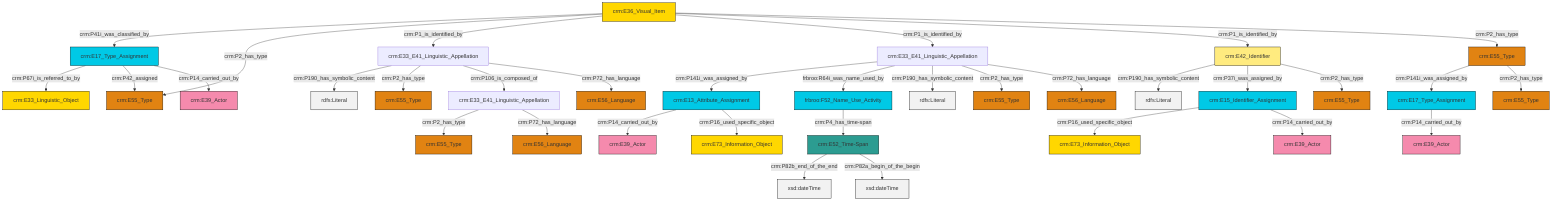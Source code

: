 graph TD
classDef Literal fill:#f2f2f2,stroke:#000000;
classDef CRM_Entity fill:#FFFFFF,stroke:#000000;
classDef Temporal_Entity fill:#00C9E6, stroke:#000000;
classDef Type fill:#E18312, stroke:#000000;
classDef Time-Span fill:#2C9C91, stroke:#000000;
classDef Appellation fill:#FFEB7F, stroke:#000000;
classDef Place fill:#008836, stroke:#000000;
classDef Persistent_Item fill:#B266B2, stroke:#000000;
classDef Conceptual_Object fill:#FFD700, stroke:#000000;
classDef Physical_Thing fill:#D2B48C, stroke:#000000;
classDef Actor fill:#f58aad, stroke:#000000;
classDef PC_Classes fill:#4ce600, stroke:#000000;
classDef Multi fill:#cccccc,stroke:#000000;

2["crm:E33_E41_Linguistic_Appellation"]:::Default -->|crm:P141i_was_assigned_by| 3["crm:E13_Attribute_Assignment"]:::Temporal_Entity
4["crm:E36_Visual_Item"]:::Conceptual_Object -->|crm:P41i_was_classified_by| 5["crm:E17_Type_Assignment"]:::Temporal_Entity
6["crm:E42_Identifier"]:::Appellation -->|crm:P190_has_symbolic_content| 7[rdfs:Literal]:::Literal
5["crm:E17_Type_Assignment"]:::Temporal_Entity -->|crm:P67i_is_referred_to_by| 9["crm:E33_Linguistic_Object"]:::Conceptual_Object
10["crm:E33_E41_Linguistic_Appellation"]:::Default -->|crm:P2_has_type| 11["crm:E55_Type"]:::Type
16["crm:E55_Type"]:::Type -->|crm:P141i_was_assigned_by| 17["crm:E17_Type_Assignment"]:::Temporal_Entity
3["crm:E13_Attribute_Assignment"]:::Temporal_Entity -->|crm:P14_carried_out_by| 24["crm:E39_Actor"]:::Actor
25["crm:E33_E41_Linguistic_Appellation"]:::Default -->|crm:P190_has_symbolic_content| 26[rdfs:Literal]:::Literal
5["crm:E17_Type_Assignment"]:::Temporal_Entity -->|crm:P42_assigned| 27["crm:E55_Type"]:::Type
4["crm:E36_Visual_Item"]:::Conceptual_Object -->|crm:P2_has_type| 27["crm:E55_Type"]:::Type
5["crm:E17_Type_Assignment"]:::Temporal_Entity -->|crm:P14_carried_out_by| 28["crm:E39_Actor"]:::Actor
16["crm:E55_Type"]:::Type -->|crm:P2_has_type| 12["crm:E55_Type"]:::Type
2["crm:E33_E41_Linguistic_Appellation"]:::Default -->|frbroo:R64i_was_name_used_by| 19["frbroo:F52_Name_Use_Activity"]:::Temporal_Entity
6["crm:E42_Identifier"]:::Appellation -->|crm:P37i_was_assigned_by| 22["crm:E15_Identifier_Assignment"]:::Temporal_Entity
4["crm:E36_Visual_Item"]:::Conceptual_Object -->|crm:P1_is_identified_by| 25["crm:E33_E41_Linguistic_Appellation"]:::Default
35["crm:E52_Time-Span"]:::Time-Span -->|crm:P82b_end_of_the_end| 36[xsd:dateTime]:::Literal
2["crm:E33_E41_Linguistic_Appellation"]:::Default -->|crm:P190_has_symbolic_content| 38[rdfs:Literal]:::Literal
25["crm:E33_E41_Linguistic_Appellation"]:::Default -->|crm:P2_has_type| 31["crm:E55_Type"]:::Type
22["crm:E15_Identifier_Assignment"]:::Temporal_Entity -->|crm:P16_used_specific_object| 0["crm:E73_Information_Object"]:::Conceptual_Object
3["crm:E13_Attribute_Assignment"]:::Temporal_Entity -->|crm:P16_used_specific_object| 43["crm:E73_Information_Object"]:::Conceptual_Object
22["crm:E15_Identifier_Assignment"]:::Temporal_Entity -->|crm:P14_carried_out_by| 33["crm:E39_Actor"]:::Actor
4["crm:E36_Visual_Item"]:::Conceptual_Object -->|crm:P1_is_identified_by| 2["crm:E33_E41_Linguistic_Appellation"]:::Default
19["frbroo:F52_Name_Use_Activity"]:::Temporal_Entity -->|crm:P4_has_time-span| 35["crm:E52_Time-Span"]:::Time-Span
35["crm:E52_Time-Span"]:::Time-Span -->|crm:P82a_begin_of_the_begin| 48[xsd:dateTime]:::Literal
2["crm:E33_E41_Linguistic_Appellation"]:::Default -->|crm:P2_has_type| 14["crm:E55_Type"]:::Type
4["crm:E36_Visual_Item"]:::Conceptual_Object -->|crm:P1_is_identified_by| 6["crm:E42_Identifier"]:::Appellation
6["crm:E42_Identifier"]:::Appellation -->|crm:P2_has_type| 40["crm:E55_Type"]:::Type
4["crm:E36_Visual_Item"]:::Conceptual_Object -->|crm:P2_has_type| 16["crm:E55_Type"]:::Type
10["crm:E33_E41_Linguistic_Appellation"]:::Default -->|crm:P72_has_language| 52["crm:E56_Language"]:::Type
17["crm:E17_Type_Assignment"]:::Temporal_Entity -->|crm:P14_carried_out_by| 45["crm:E39_Actor"]:::Actor
2["crm:E33_E41_Linguistic_Appellation"]:::Default -->|crm:P72_has_language| 55["crm:E56_Language"]:::Type
25["crm:E33_E41_Linguistic_Appellation"]:::Default -->|crm:P106_is_composed_of| 10["crm:E33_E41_Linguistic_Appellation"]:::Default
25["crm:E33_E41_Linguistic_Appellation"]:::Default -->|crm:P72_has_language| 49["crm:E56_Language"]:::Type